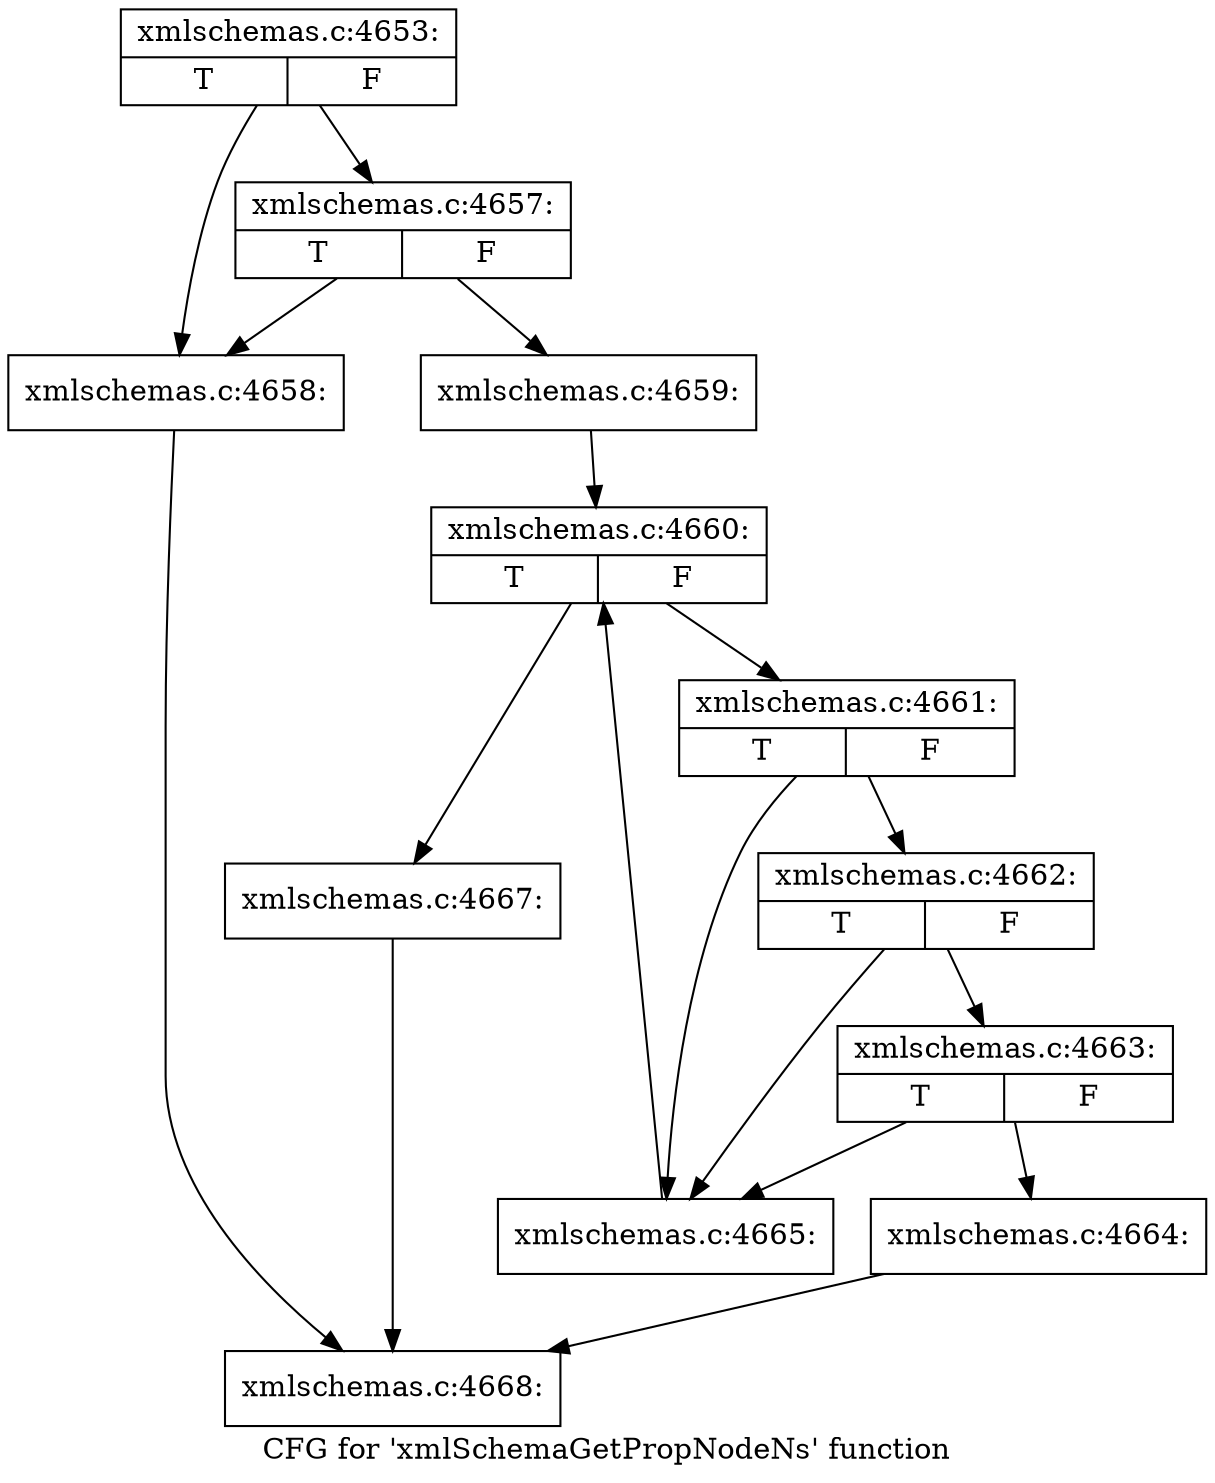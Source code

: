 digraph "CFG for 'xmlSchemaGetPropNodeNs' function" {
	label="CFG for 'xmlSchemaGetPropNodeNs' function";

	Node0x4d130b0 [shape=record,label="{xmlschemas.c:4653:|{<s0>T|<s1>F}}"];
	Node0x4d130b0 -> Node0x4d14150;
	Node0x4d130b0 -> Node0x4d141f0;
	Node0x4d141f0 [shape=record,label="{xmlschemas.c:4657:|{<s0>T|<s1>F}}"];
	Node0x4d141f0 -> Node0x4d14150;
	Node0x4d141f0 -> Node0x4d141a0;
	Node0x4d14150 [shape=record,label="{xmlschemas.c:4658:}"];
	Node0x4d14150 -> Node0x4d0e540;
	Node0x4d141a0 [shape=record,label="{xmlschemas.c:4659:}"];
	Node0x4d141a0 -> Node0x4d14ae0;
	Node0x4d14ae0 [shape=record,label="{xmlschemas.c:4660:|{<s0>T|<s1>F}}"];
	Node0x4d14ae0 -> Node0x4d14ed0;
	Node0x4d14ae0 -> Node0x4d14d00;
	Node0x4d14ed0 [shape=record,label="{xmlschemas.c:4661:|{<s0>T|<s1>F}}"];
	Node0x4d14ed0 -> Node0x4d151b0;
	Node0x4d14ed0 -> Node0x4d150e0;
	Node0x4d151b0 [shape=record,label="{xmlschemas.c:4662:|{<s0>T|<s1>F}}"];
	Node0x4d151b0 -> Node0x4d15130;
	Node0x4d151b0 -> Node0x4d150e0;
	Node0x4d15130 [shape=record,label="{xmlschemas.c:4663:|{<s0>T|<s1>F}}"];
	Node0x4d15130 -> Node0x4d15090;
	Node0x4d15130 -> Node0x4d150e0;
	Node0x4d15090 [shape=record,label="{xmlschemas.c:4664:}"];
	Node0x4d15090 -> Node0x4d0e540;
	Node0x4d150e0 [shape=record,label="{xmlschemas.c:4665:}"];
	Node0x4d150e0 -> Node0x4d14ae0;
	Node0x4d14d00 [shape=record,label="{xmlschemas.c:4667:}"];
	Node0x4d14d00 -> Node0x4d0e540;
	Node0x4d0e540 [shape=record,label="{xmlschemas.c:4668:}"];
}
